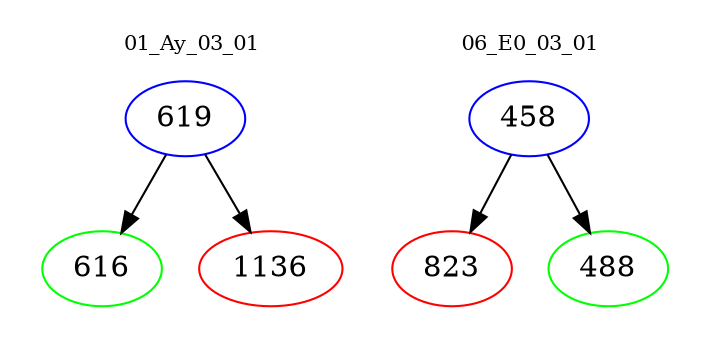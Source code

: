 digraph{
subgraph cluster_0 {
color = white
label = "01_Ay_03_01";
fontsize=10;
T0_619 [label="619", color="blue"]
T0_619 -> T0_616 [color="black"]
T0_616 [label="616", color="green"]
T0_619 -> T0_1136 [color="black"]
T0_1136 [label="1136", color="red"]
}
subgraph cluster_1 {
color = white
label = "06_E0_03_01";
fontsize=10;
T1_458 [label="458", color="blue"]
T1_458 -> T1_823 [color="black"]
T1_823 [label="823", color="red"]
T1_458 -> T1_488 [color="black"]
T1_488 [label="488", color="green"]
}
}
